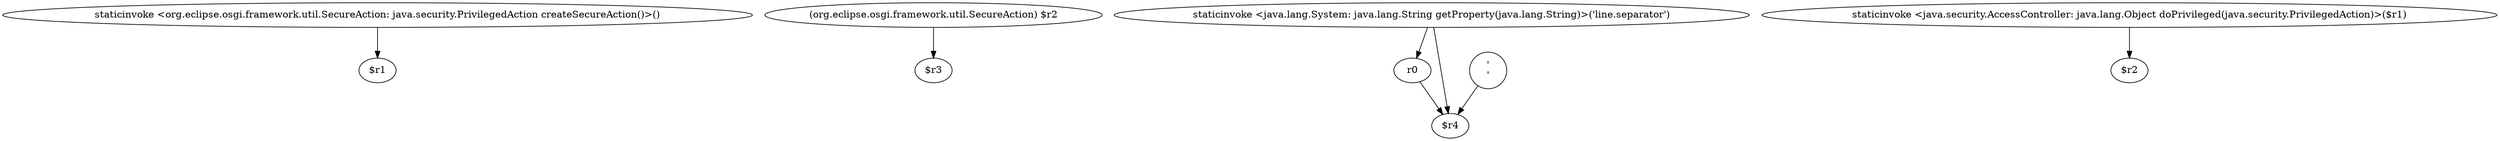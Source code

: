 digraph g {
0[label="staticinvoke <org.eclipse.osgi.framework.util.SecureAction: java.security.PrivilegedAction createSecureAction()>()"]
1[label="$r1"]
0->1[label=""]
2[label="(org.eclipse.osgi.framework.util.SecureAction) $r2"]
3[label="$r3"]
2->3[label=""]
4[label="staticinvoke <java.lang.System: java.lang.String getProperty(java.lang.String)>('line.separator')"]
5[label="r0"]
4->5[label=""]
6[label="staticinvoke <java.security.AccessController: java.lang.Object doPrivileged(java.security.PrivilegedAction)>($r1)"]
7[label="$r2"]
6->7[label=""]
8[label="$r4"]
4->8[label=""]
9[label="'\n'"]
9->8[label=""]
5->8[label=""]
}